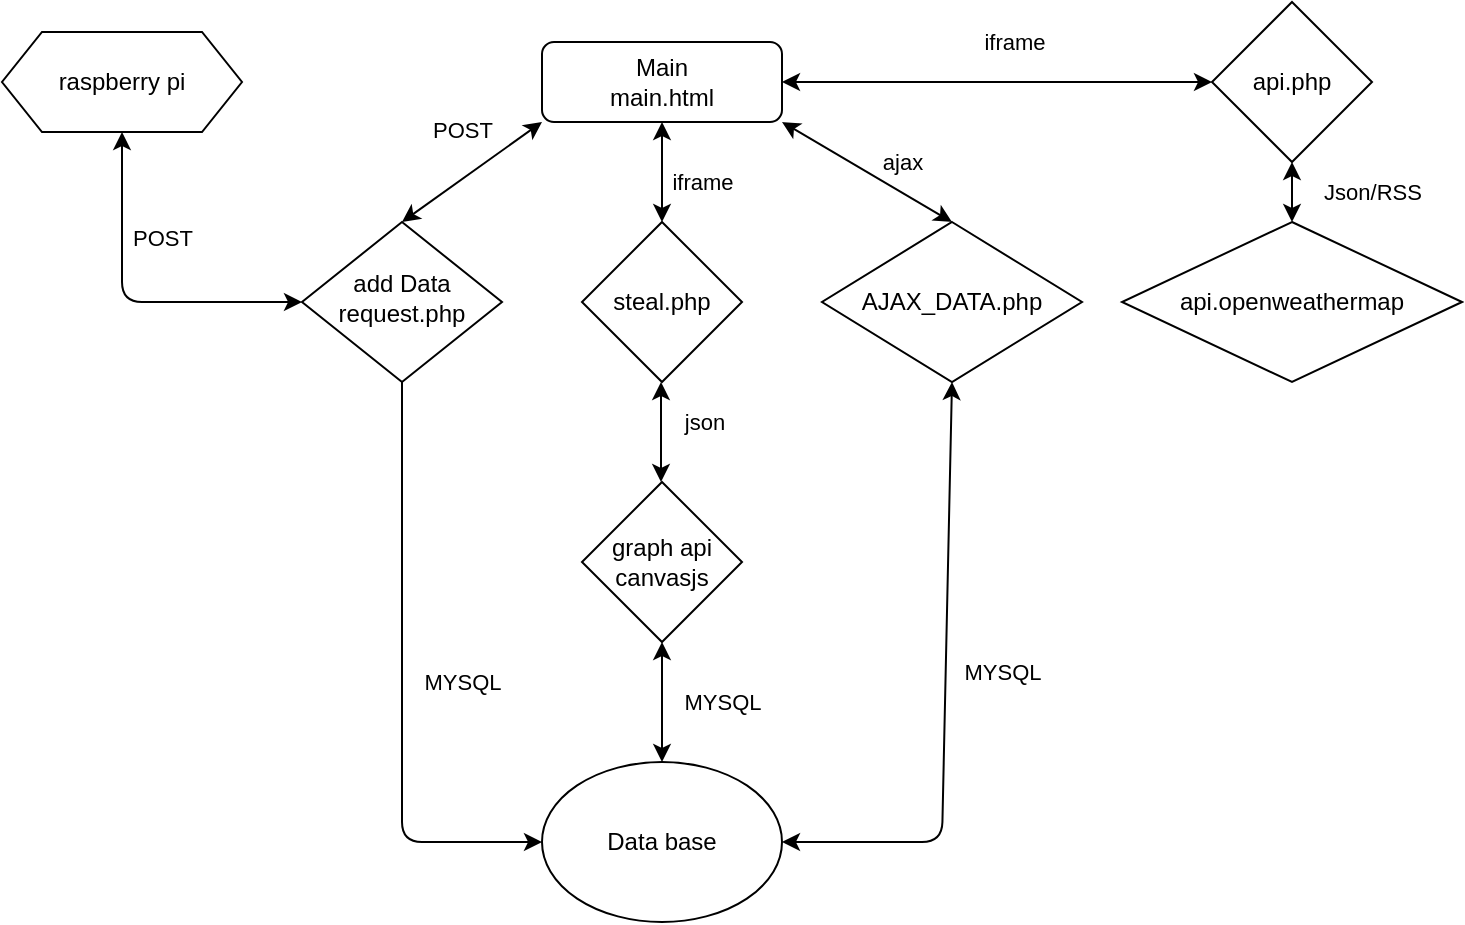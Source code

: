 <mxfile version="14.1.8" type="device"><diagram id="C5RBs43oDa-KdzZeNtuy" name="Page-1"><mxGraphModel dx="782" dy="649" grid="1" gridSize="10" guides="1" tooltips="1" connect="1" arrows="1" fold="1" page="0" pageScale="1" pageWidth="827" pageHeight="1169" background="none" math="0" shadow="0"><root><mxCell id="WIyWlLk6GJQsqaUBKTNV-0"/><mxCell id="WIyWlLk6GJQsqaUBKTNV-1" parent="WIyWlLk6GJQsqaUBKTNV-0"/><mxCell id="WIyWlLk6GJQsqaUBKTNV-3" value="Main&lt;br&gt;main.html" style="rounded=1;whiteSpace=wrap;html=1;fontSize=12;glass=0;strokeWidth=1;shadow=0;" parent="WIyWlLk6GJQsqaUBKTNV-1" vertex="1"><mxGeometry x="390" y="40" width="120" height="40" as="geometry"/></mxCell><mxCell id="WIyWlLk6GJQsqaUBKTNV-6" value="add Data&lt;br&gt;request.php" style="rhombus;whiteSpace=wrap;html=1;shadow=0;fontFamily=Helvetica;fontSize=12;align=center;strokeWidth=1;spacing=6;spacingTop=-4;" parent="WIyWlLk6GJQsqaUBKTNV-1" vertex="1"><mxGeometry x="270" y="130" width="100" height="80" as="geometry"/></mxCell><mxCell id="Y44zG00WvPchu_I2cX8F-0" value="" style="endArrow=classic;startArrow=classic;html=1;entryX=0;entryY=1;entryDx=0;entryDy=0;exitX=0.5;exitY=0;exitDx=0;exitDy=0;" edge="1" parent="WIyWlLk6GJQsqaUBKTNV-1" source="WIyWlLk6GJQsqaUBKTNV-6" target="WIyWlLk6GJQsqaUBKTNV-3"><mxGeometry width="50" height="50" relative="1" as="geometry"><mxPoint x="610" y="370" as="sourcePoint"/><mxPoint x="660" y="320" as="targetPoint"/></mxGeometry></mxCell><mxCell id="Y44zG00WvPchu_I2cX8F-1" value="POST" style="edgeLabel;html=1;align=center;verticalAlign=middle;resizable=0;points=[];" vertex="1" connectable="0" parent="Y44zG00WvPchu_I2cX8F-0"><mxGeometry x="0.24" y="1" relative="1" as="geometry"><mxPoint x="-13.68" y="-14.39" as="offset"/></mxGeometry></mxCell><mxCell id="Y44zG00WvPchu_I2cX8F-2" value="graph api&lt;br&gt;canvasjs" style="rhombus;whiteSpace=wrap;html=1;" vertex="1" parent="WIyWlLk6GJQsqaUBKTNV-1"><mxGeometry x="410" y="260" width="80" height="80" as="geometry"/></mxCell><mxCell id="Y44zG00WvPchu_I2cX8F-3" value="steal.php" style="rhombus;whiteSpace=wrap;html=1;" vertex="1" parent="WIyWlLk6GJQsqaUBKTNV-1"><mxGeometry x="410" y="130" width="80" height="80" as="geometry"/></mxCell><mxCell id="Y44zG00WvPchu_I2cX8F-4" value="" style="endArrow=classic;startArrow=classic;html=1;entryX=0;entryY=1;entryDx=0;entryDy=0;exitX=0.5;exitY=0;exitDx=0;exitDy=0;" edge="1" parent="WIyWlLk6GJQsqaUBKTNV-1" source="Y44zG00WvPchu_I2cX8F-3"><mxGeometry width="50" height="50" relative="1" as="geometry"><mxPoint x="330" y="120" as="sourcePoint"/><mxPoint x="450" y="80" as="targetPoint"/></mxGeometry></mxCell><mxCell id="Y44zG00WvPchu_I2cX8F-5" value="iframe" style="edgeLabel;html=1;align=center;verticalAlign=middle;resizable=0;points=[];" vertex="1" connectable="0" parent="Y44zG00WvPchu_I2cX8F-4"><mxGeometry x="0.24" y="1" relative="1" as="geometry"><mxPoint x="21" y="11" as="offset"/></mxGeometry></mxCell><mxCell id="Y44zG00WvPchu_I2cX8F-6" value="json" style="endArrow=classic;startArrow=classic;html=1;entryX=0;entryY=1;entryDx=0;entryDy=0;exitX=0.5;exitY=0;exitDx=0;exitDy=0;" edge="1" parent="WIyWlLk6GJQsqaUBKTNV-1"><mxGeometry x="0.2" y="-20" width="50" height="50" relative="1" as="geometry"><mxPoint x="449.5" y="260" as="sourcePoint"/><mxPoint x="449.5" y="210" as="targetPoint"/><mxPoint x="1" as="offset"/></mxGeometry></mxCell><mxCell id="Y44zG00WvPchu_I2cX8F-8" value="AJAX_DATA.php" style="rhombus;whiteSpace=wrap;html=1;" vertex="1" parent="WIyWlLk6GJQsqaUBKTNV-1"><mxGeometry x="530" y="130" width="130" height="80" as="geometry"/></mxCell><mxCell id="Y44zG00WvPchu_I2cX8F-9" value="" style="endArrow=classic;startArrow=classic;html=1;exitX=1;exitY=1;exitDx=0;exitDy=0;entryX=0.5;entryY=0;entryDx=0;entryDy=0;" edge="1" parent="WIyWlLk6GJQsqaUBKTNV-1" source="WIyWlLk6GJQsqaUBKTNV-3" target="Y44zG00WvPchu_I2cX8F-8"><mxGeometry width="50" height="50" relative="1" as="geometry"><mxPoint x="590" y="100" as="sourcePoint"/><mxPoint x="640" y="50" as="targetPoint"/></mxGeometry></mxCell><mxCell id="Y44zG00WvPchu_I2cX8F-11" value="ajax" style="edgeLabel;html=1;align=center;verticalAlign=middle;resizable=0;points=[];" vertex="1" connectable="0" parent="Y44zG00WvPchu_I2cX8F-9"><mxGeometry x="0.416" y="2" relative="1" as="geometry"><mxPoint x="-1.35" y="-13.77" as="offset"/></mxGeometry></mxCell><mxCell id="Y44zG00WvPchu_I2cX8F-13" value="Json/RSS" style="endArrow=classic;startArrow=classic;html=1;entryX=0.5;entryY=1;entryDx=0;entryDy=0;exitX=0.5;exitY=0;exitDx=0;exitDy=0;" edge="1" parent="WIyWlLk6GJQsqaUBKTNV-1" source="Y44zG00WvPchu_I2cX8F-14" target="Y44zG00WvPchu_I2cX8F-15"><mxGeometry y="-40" width="50" height="50" relative="1" as="geometry"><mxPoint x="740" y="180" as="sourcePoint"/><mxPoint x="740" y="100" as="targetPoint"/><mxPoint as="offset"/></mxGeometry></mxCell><mxCell id="Y44zG00WvPchu_I2cX8F-14" value="api.openweathermap" style="rhombus;whiteSpace=wrap;html=1;" vertex="1" parent="WIyWlLk6GJQsqaUBKTNV-1"><mxGeometry x="680" y="130" width="170" height="80" as="geometry"/></mxCell><mxCell id="Y44zG00WvPchu_I2cX8F-15" value="api.php" style="rhombus;whiteSpace=wrap;html=1;" vertex="1" parent="WIyWlLk6GJQsqaUBKTNV-1"><mxGeometry x="725" y="20" width="80" height="80" as="geometry"/></mxCell><mxCell id="Y44zG00WvPchu_I2cX8F-16" value="" style="endArrow=classic;startArrow=classic;html=1;exitX=1;exitY=0.5;exitDx=0;exitDy=0;" edge="1" parent="WIyWlLk6GJQsqaUBKTNV-1" source="WIyWlLk6GJQsqaUBKTNV-3" target="Y44zG00WvPchu_I2cX8F-15"><mxGeometry width="50" height="50" relative="1" as="geometry"><mxPoint x="610" y="90" as="sourcePoint"/><mxPoint x="660" y="40" as="targetPoint"/></mxGeometry></mxCell><mxCell id="Y44zG00WvPchu_I2cX8F-17" value="iframe" style="edgeLabel;html=1;align=center;verticalAlign=middle;resizable=0;points=[];" vertex="1" connectable="0" parent="Y44zG00WvPchu_I2cX8F-16"><mxGeometry x="0.295" y="1" relative="1" as="geometry"><mxPoint x="-23" y="-19" as="offset"/></mxGeometry></mxCell><mxCell id="Y44zG00WvPchu_I2cX8F-19" value="Data base" style="ellipse;whiteSpace=wrap;html=1;" vertex="1" parent="WIyWlLk6GJQsqaUBKTNV-1"><mxGeometry x="390" y="400" width="120" height="80" as="geometry"/></mxCell><mxCell id="Y44zG00WvPchu_I2cX8F-23" value="" style="endArrow=classic;startArrow=classic;html=1;exitX=0.5;exitY=0;exitDx=0;exitDy=0;entryX=0.5;entryY=1;entryDx=0;entryDy=0;" edge="1" parent="WIyWlLk6GJQsqaUBKTNV-1" source="Y44zG00WvPchu_I2cX8F-19" target="Y44zG00WvPchu_I2cX8F-2"><mxGeometry width="50" height="50" relative="1" as="geometry"><mxPoint x="430" y="400" as="sourcePoint"/><mxPoint x="480" y="350" as="targetPoint"/></mxGeometry></mxCell><mxCell id="Y44zG00WvPchu_I2cX8F-24" value="MYSQL" style="edgeLabel;html=1;align=center;verticalAlign=middle;resizable=0;points=[];" vertex="1" connectable="0" parent="Y44zG00WvPchu_I2cX8F-23"><mxGeometry x="0.433" y="-1" relative="1" as="geometry"><mxPoint x="29" y="13" as="offset"/></mxGeometry></mxCell><mxCell id="Y44zG00WvPchu_I2cX8F-25" value="" style="endArrow=classic;startArrow=classic;html=1;exitX=1;exitY=0.5;exitDx=0;exitDy=0;entryX=0.5;entryY=1;entryDx=0;entryDy=0;" edge="1" parent="WIyWlLk6GJQsqaUBKTNV-1" source="Y44zG00WvPchu_I2cX8F-19" target="Y44zG00WvPchu_I2cX8F-8"><mxGeometry width="50" height="50" relative="1" as="geometry"><mxPoint x="570" y="450" as="sourcePoint"/><mxPoint x="620" y="400" as="targetPoint"/><Array as="points"><mxPoint x="590" y="440"/></Array></mxGeometry></mxCell><mxCell id="Y44zG00WvPchu_I2cX8F-27" value="MYSQL" style="edgeLabel;html=1;align=center;verticalAlign=middle;resizable=0;points=[];" vertex="1" connectable="0" parent="Y44zG00WvPchu_I2cX8F-25"><mxGeometry x="0.065" y="-1" relative="1" as="geometry"><mxPoint x="27.15" as="offset"/></mxGeometry></mxCell><mxCell id="Y44zG00WvPchu_I2cX8F-26" value="MYSQL" style="endArrow=classic;html=1;exitX=0.5;exitY=1;exitDx=0;exitDy=0;entryX=0;entryY=0.5;entryDx=0;entryDy=0;" edge="1" parent="WIyWlLk6GJQsqaUBKTNV-1" source="WIyWlLk6GJQsqaUBKTNV-6" target="Y44zG00WvPchu_I2cX8F-19"><mxGeometry y="30" width="50" height="50" relative="1" as="geometry"><mxPoint x="310" y="310" as="sourcePoint"/><mxPoint x="360" y="260" as="targetPoint"/><Array as="points"><mxPoint x="320" y="440"/></Array><mxPoint as="offset"/></mxGeometry></mxCell><mxCell id="Y44zG00WvPchu_I2cX8F-29" value="raspberry pi" style="shape=hexagon;perimeter=hexagonPerimeter2;whiteSpace=wrap;html=1;fixedSize=1;" vertex="1" parent="WIyWlLk6GJQsqaUBKTNV-1"><mxGeometry x="120" y="35" width="120" height="50" as="geometry"/></mxCell><mxCell id="Y44zG00WvPchu_I2cX8F-31" value="" style="endArrow=classic;startArrow=classic;html=1;exitX=0.5;exitY=1;exitDx=0;exitDy=0;entryX=0;entryY=0.5;entryDx=0;entryDy=0;" edge="1" parent="WIyWlLk6GJQsqaUBKTNV-1" source="Y44zG00WvPchu_I2cX8F-29" target="WIyWlLk6GJQsqaUBKTNV-6"><mxGeometry width="50" height="50" relative="1" as="geometry"><mxPoint x="160" y="180" as="sourcePoint"/><mxPoint x="210" y="130" as="targetPoint"/><Array as="points"><mxPoint x="180" y="170"/></Array></mxGeometry></mxCell><mxCell id="Y44zG00WvPchu_I2cX8F-32" value="POST" style="edgeLabel;html=1;align=center;verticalAlign=middle;resizable=0;points=[];" vertex="1" connectable="0" parent="Y44zG00WvPchu_I2cX8F-31"><mxGeometry x="-0.394" relative="1" as="geometry"><mxPoint x="20" as="offset"/></mxGeometry></mxCell></root></mxGraphModel></diagram></mxfile>